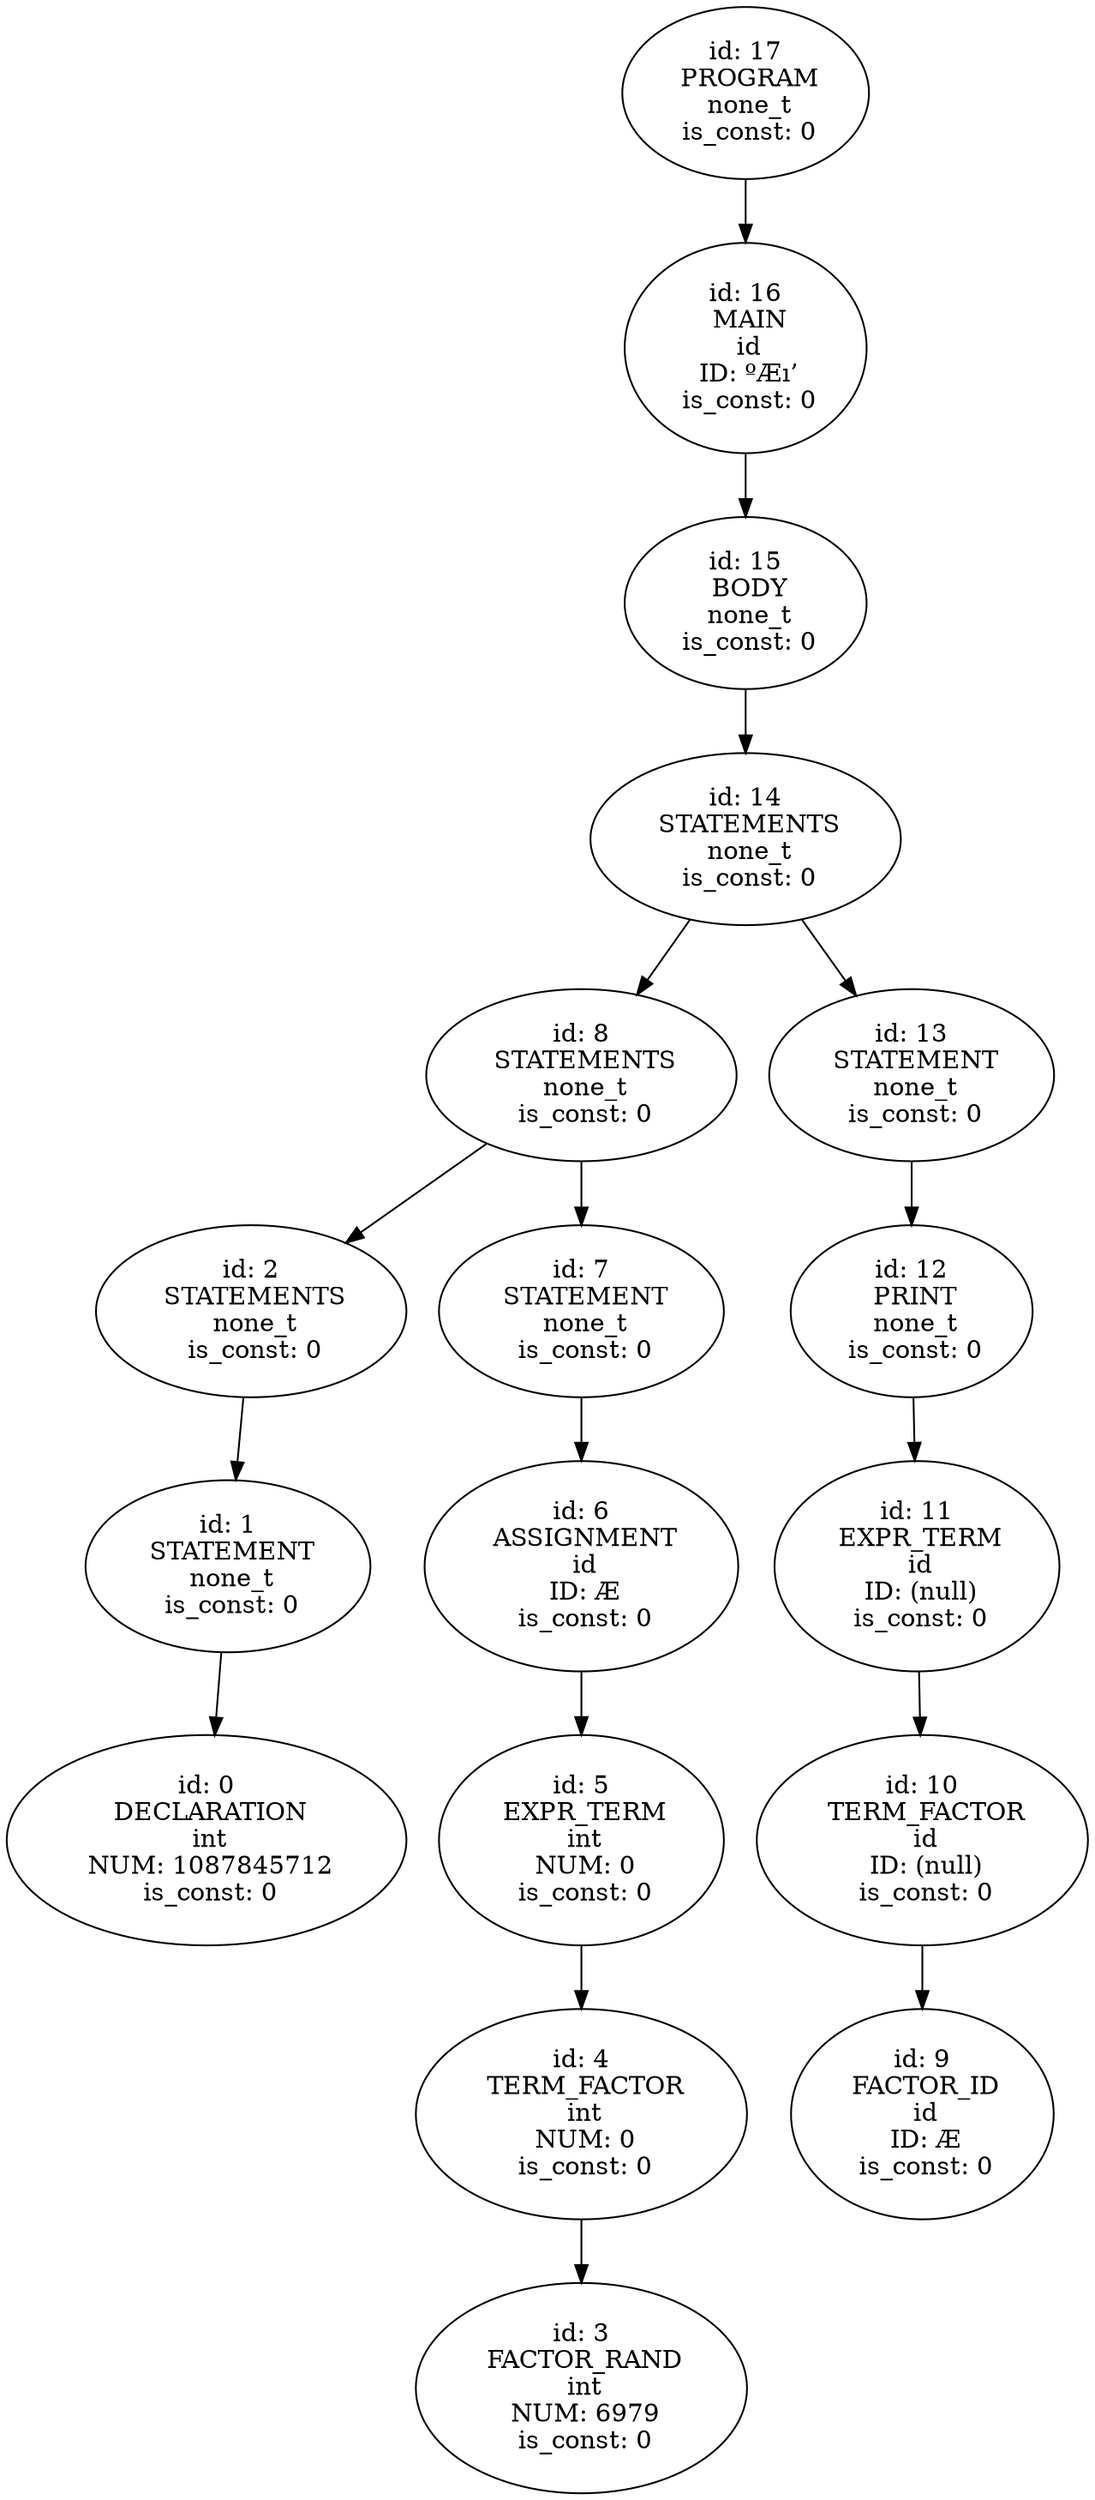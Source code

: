 digraph ast {
n17 [label="id: 17
 PROGRAM
 none_t
 is_const: 0"];
n17 -> n16;
n16 [label="id: 16
 MAIN
 id
 ID: ºÆı’
 is_const: 0"];
n16 -> n15;
n15 [label="id: 15
 BODY
 none_t
 is_const: 0"];
n15 -> n14;
n14 [label="id: 14
 STATEMENTS
 none_t
 is_const: 0"];
n14 -> n8;
n8 [label="id: 8
 STATEMENTS
 none_t
 is_const: 0"];
n8 -> n2;
n2 [label="id: 2
 STATEMENTS
 none_t
 is_const: 0"];
n2 -> n1;
n1 [label="id: 1
 STATEMENT
 none_t
 is_const: 0"];
n1 -> n0;
n0 [label="id: 0
 DECLARATION
 int
 NUM: 1087845712
 is_const: 0"];
n8 -> n7;
n7 [label="id: 7
 STATEMENT
 none_t
 is_const: 0"];
n7 -> n6;
n6 [label="id: 6
 ASSIGNMENT
 id
 ID: Æ
 is_const: 0"];
n6 -> n5;
n5 [label="id: 5
 EXPR_TERM
 int
 NUM: 0
 is_const: 0"];
n5 -> n4;
n4 [label="id: 4
 TERM_FACTOR
 int
 NUM: 0
 is_const: 0"];
n4 -> n3;
n3 [label="id: 3
 FACTOR_RAND
 int
 NUM: 6979
 is_const: 0"];
n14 -> n13;
n13 [label="id: 13
 STATEMENT
 none_t
 is_const: 0"];
n13 -> n12;
n12 [label="id: 12
 PRINT
 none_t
 is_const: 0"];
n12 -> n11;
n11 [label="id: 11
 EXPR_TERM
 id
 ID: (null)
 is_const: 0"];
n11 -> n10;
n10 [label="id: 10
 TERM_FACTOR
 id
 ID: (null)
 is_const: 0"];
n10 -> n9;
n9 [label="id: 9
 FACTOR_ID
 id
 ID: Æ
 is_const: 0"];
}
